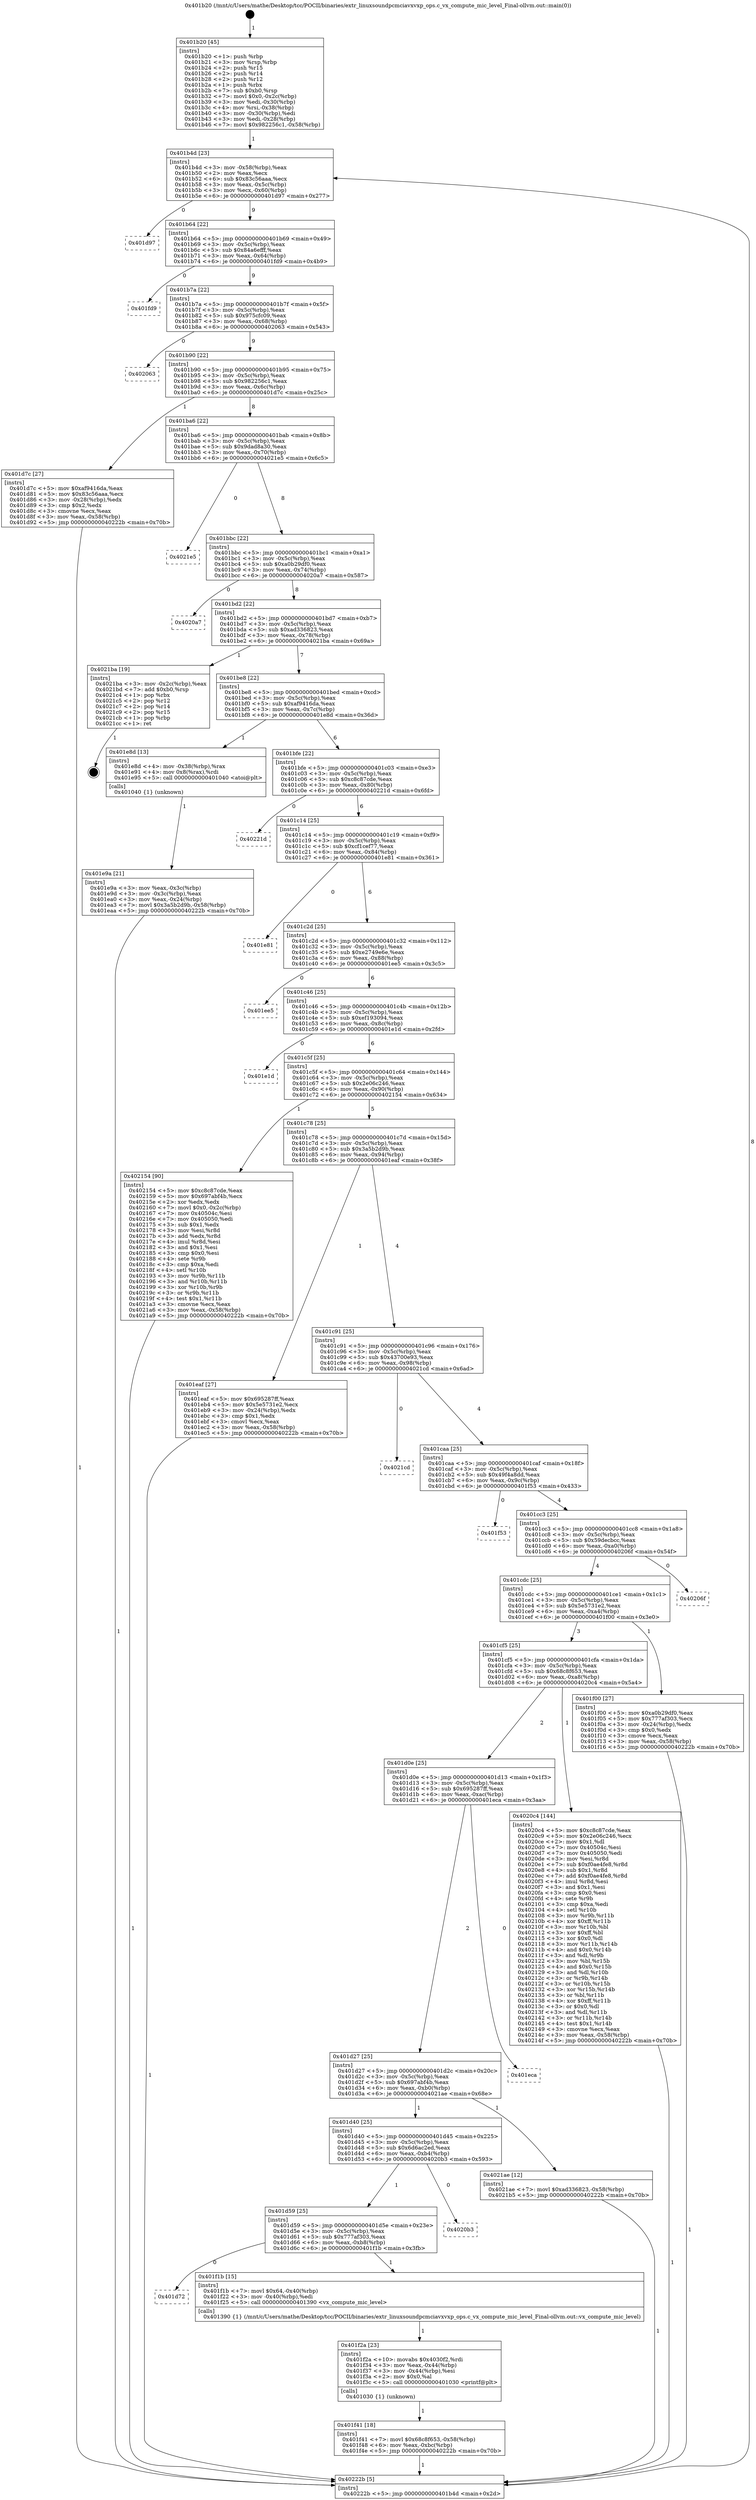 digraph "0x401b20" {
  label = "0x401b20 (/mnt/c/Users/mathe/Desktop/tcc/POCII/binaries/extr_linuxsoundpcmciavxvxp_ops.c_vx_compute_mic_level_Final-ollvm.out::main(0))"
  labelloc = "t"
  node[shape=record]

  Entry [label="",width=0.3,height=0.3,shape=circle,fillcolor=black,style=filled]
  "0x401b4d" [label="{
     0x401b4d [23]\l
     | [instrs]\l
     &nbsp;&nbsp;0x401b4d \<+3\>: mov -0x58(%rbp),%eax\l
     &nbsp;&nbsp;0x401b50 \<+2\>: mov %eax,%ecx\l
     &nbsp;&nbsp;0x401b52 \<+6\>: sub $0x83c56aaa,%ecx\l
     &nbsp;&nbsp;0x401b58 \<+3\>: mov %eax,-0x5c(%rbp)\l
     &nbsp;&nbsp;0x401b5b \<+3\>: mov %ecx,-0x60(%rbp)\l
     &nbsp;&nbsp;0x401b5e \<+6\>: je 0000000000401d97 \<main+0x277\>\l
  }"]
  "0x401d97" [label="{
     0x401d97\l
  }", style=dashed]
  "0x401b64" [label="{
     0x401b64 [22]\l
     | [instrs]\l
     &nbsp;&nbsp;0x401b64 \<+5\>: jmp 0000000000401b69 \<main+0x49\>\l
     &nbsp;&nbsp;0x401b69 \<+3\>: mov -0x5c(%rbp),%eax\l
     &nbsp;&nbsp;0x401b6c \<+5\>: sub $0x84a6efff,%eax\l
     &nbsp;&nbsp;0x401b71 \<+3\>: mov %eax,-0x64(%rbp)\l
     &nbsp;&nbsp;0x401b74 \<+6\>: je 0000000000401fd9 \<main+0x4b9\>\l
  }"]
  Exit [label="",width=0.3,height=0.3,shape=circle,fillcolor=black,style=filled,peripheries=2]
  "0x401fd9" [label="{
     0x401fd9\l
  }", style=dashed]
  "0x401b7a" [label="{
     0x401b7a [22]\l
     | [instrs]\l
     &nbsp;&nbsp;0x401b7a \<+5\>: jmp 0000000000401b7f \<main+0x5f\>\l
     &nbsp;&nbsp;0x401b7f \<+3\>: mov -0x5c(%rbp),%eax\l
     &nbsp;&nbsp;0x401b82 \<+5\>: sub $0x975cfc09,%eax\l
     &nbsp;&nbsp;0x401b87 \<+3\>: mov %eax,-0x68(%rbp)\l
     &nbsp;&nbsp;0x401b8a \<+6\>: je 0000000000402063 \<main+0x543\>\l
  }"]
  "0x401f41" [label="{
     0x401f41 [18]\l
     | [instrs]\l
     &nbsp;&nbsp;0x401f41 \<+7\>: movl $0x68c8f653,-0x58(%rbp)\l
     &nbsp;&nbsp;0x401f48 \<+6\>: mov %eax,-0xbc(%rbp)\l
     &nbsp;&nbsp;0x401f4e \<+5\>: jmp 000000000040222b \<main+0x70b\>\l
  }"]
  "0x402063" [label="{
     0x402063\l
  }", style=dashed]
  "0x401b90" [label="{
     0x401b90 [22]\l
     | [instrs]\l
     &nbsp;&nbsp;0x401b90 \<+5\>: jmp 0000000000401b95 \<main+0x75\>\l
     &nbsp;&nbsp;0x401b95 \<+3\>: mov -0x5c(%rbp),%eax\l
     &nbsp;&nbsp;0x401b98 \<+5\>: sub $0x982256c1,%eax\l
     &nbsp;&nbsp;0x401b9d \<+3\>: mov %eax,-0x6c(%rbp)\l
     &nbsp;&nbsp;0x401ba0 \<+6\>: je 0000000000401d7c \<main+0x25c\>\l
  }"]
  "0x401f2a" [label="{
     0x401f2a [23]\l
     | [instrs]\l
     &nbsp;&nbsp;0x401f2a \<+10\>: movabs $0x4030f2,%rdi\l
     &nbsp;&nbsp;0x401f34 \<+3\>: mov %eax,-0x44(%rbp)\l
     &nbsp;&nbsp;0x401f37 \<+3\>: mov -0x44(%rbp),%esi\l
     &nbsp;&nbsp;0x401f3a \<+2\>: mov $0x0,%al\l
     &nbsp;&nbsp;0x401f3c \<+5\>: call 0000000000401030 \<printf@plt\>\l
     | [calls]\l
     &nbsp;&nbsp;0x401030 \{1\} (unknown)\l
  }"]
  "0x401d7c" [label="{
     0x401d7c [27]\l
     | [instrs]\l
     &nbsp;&nbsp;0x401d7c \<+5\>: mov $0xaf9416da,%eax\l
     &nbsp;&nbsp;0x401d81 \<+5\>: mov $0x83c56aaa,%ecx\l
     &nbsp;&nbsp;0x401d86 \<+3\>: mov -0x28(%rbp),%edx\l
     &nbsp;&nbsp;0x401d89 \<+3\>: cmp $0x2,%edx\l
     &nbsp;&nbsp;0x401d8c \<+3\>: cmovne %ecx,%eax\l
     &nbsp;&nbsp;0x401d8f \<+3\>: mov %eax,-0x58(%rbp)\l
     &nbsp;&nbsp;0x401d92 \<+5\>: jmp 000000000040222b \<main+0x70b\>\l
  }"]
  "0x401ba6" [label="{
     0x401ba6 [22]\l
     | [instrs]\l
     &nbsp;&nbsp;0x401ba6 \<+5\>: jmp 0000000000401bab \<main+0x8b\>\l
     &nbsp;&nbsp;0x401bab \<+3\>: mov -0x5c(%rbp),%eax\l
     &nbsp;&nbsp;0x401bae \<+5\>: sub $0x9dad8a30,%eax\l
     &nbsp;&nbsp;0x401bb3 \<+3\>: mov %eax,-0x70(%rbp)\l
     &nbsp;&nbsp;0x401bb6 \<+6\>: je 00000000004021e5 \<main+0x6c5\>\l
  }"]
  "0x40222b" [label="{
     0x40222b [5]\l
     | [instrs]\l
     &nbsp;&nbsp;0x40222b \<+5\>: jmp 0000000000401b4d \<main+0x2d\>\l
  }"]
  "0x401b20" [label="{
     0x401b20 [45]\l
     | [instrs]\l
     &nbsp;&nbsp;0x401b20 \<+1\>: push %rbp\l
     &nbsp;&nbsp;0x401b21 \<+3\>: mov %rsp,%rbp\l
     &nbsp;&nbsp;0x401b24 \<+2\>: push %r15\l
     &nbsp;&nbsp;0x401b26 \<+2\>: push %r14\l
     &nbsp;&nbsp;0x401b28 \<+2\>: push %r12\l
     &nbsp;&nbsp;0x401b2a \<+1\>: push %rbx\l
     &nbsp;&nbsp;0x401b2b \<+7\>: sub $0xb0,%rsp\l
     &nbsp;&nbsp;0x401b32 \<+7\>: movl $0x0,-0x2c(%rbp)\l
     &nbsp;&nbsp;0x401b39 \<+3\>: mov %edi,-0x30(%rbp)\l
     &nbsp;&nbsp;0x401b3c \<+4\>: mov %rsi,-0x38(%rbp)\l
     &nbsp;&nbsp;0x401b40 \<+3\>: mov -0x30(%rbp),%edi\l
     &nbsp;&nbsp;0x401b43 \<+3\>: mov %edi,-0x28(%rbp)\l
     &nbsp;&nbsp;0x401b46 \<+7\>: movl $0x982256c1,-0x58(%rbp)\l
  }"]
  "0x401d72" [label="{
     0x401d72\l
  }", style=dashed]
  "0x4021e5" [label="{
     0x4021e5\l
  }", style=dashed]
  "0x401bbc" [label="{
     0x401bbc [22]\l
     | [instrs]\l
     &nbsp;&nbsp;0x401bbc \<+5\>: jmp 0000000000401bc1 \<main+0xa1\>\l
     &nbsp;&nbsp;0x401bc1 \<+3\>: mov -0x5c(%rbp),%eax\l
     &nbsp;&nbsp;0x401bc4 \<+5\>: sub $0xa0b29df0,%eax\l
     &nbsp;&nbsp;0x401bc9 \<+3\>: mov %eax,-0x74(%rbp)\l
     &nbsp;&nbsp;0x401bcc \<+6\>: je 00000000004020a7 \<main+0x587\>\l
  }"]
  "0x401f1b" [label="{
     0x401f1b [15]\l
     | [instrs]\l
     &nbsp;&nbsp;0x401f1b \<+7\>: movl $0x64,-0x40(%rbp)\l
     &nbsp;&nbsp;0x401f22 \<+3\>: mov -0x40(%rbp),%edi\l
     &nbsp;&nbsp;0x401f25 \<+5\>: call 0000000000401390 \<vx_compute_mic_level\>\l
     | [calls]\l
     &nbsp;&nbsp;0x401390 \{1\} (/mnt/c/Users/mathe/Desktop/tcc/POCII/binaries/extr_linuxsoundpcmciavxvxp_ops.c_vx_compute_mic_level_Final-ollvm.out::vx_compute_mic_level)\l
  }"]
  "0x4020a7" [label="{
     0x4020a7\l
  }", style=dashed]
  "0x401bd2" [label="{
     0x401bd2 [22]\l
     | [instrs]\l
     &nbsp;&nbsp;0x401bd2 \<+5\>: jmp 0000000000401bd7 \<main+0xb7\>\l
     &nbsp;&nbsp;0x401bd7 \<+3\>: mov -0x5c(%rbp),%eax\l
     &nbsp;&nbsp;0x401bda \<+5\>: sub $0xad336823,%eax\l
     &nbsp;&nbsp;0x401bdf \<+3\>: mov %eax,-0x78(%rbp)\l
     &nbsp;&nbsp;0x401be2 \<+6\>: je 00000000004021ba \<main+0x69a\>\l
  }"]
  "0x401d59" [label="{
     0x401d59 [25]\l
     | [instrs]\l
     &nbsp;&nbsp;0x401d59 \<+5\>: jmp 0000000000401d5e \<main+0x23e\>\l
     &nbsp;&nbsp;0x401d5e \<+3\>: mov -0x5c(%rbp),%eax\l
     &nbsp;&nbsp;0x401d61 \<+5\>: sub $0x777af303,%eax\l
     &nbsp;&nbsp;0x401d66 \<+6\>: mov %eax,-0xb8(%rbp)\l
     &nbsp;&nbsp;0x401d6c \<+6\>: je 0000000000401f1b \<main+0x3fb\>\l
  }"]
  "0x4021ba" [label="{
     0x4021ba [19]\l
     | [instrs]\l
     &nbsp;&nbsp;0x4021ba \<+3\>: mov -0x2c(%rbp),%eax\l
     &nbsp;&nbsp;0x4021bd \<+7\>: add $0xb0,%rsp\l
     &nbsp;&nbsp;0x4021c4 \<+1\>: pop %rbx\l
     &nbsp;&nbsp;0x4021c5 \<+2\>: pop %r12\l
     &nbsp;&nbsp;0x4021c7 \<+2\>: pop %r14\l
     &nbsp;&nbsp;0x4021c9 \<+2\>: pop %r15\l
     &nbsp;&nbsp;0x4021cb \<+1\>: pop %rbp\l
     &nbsp;&nbsp;0x4021cc \<+1\>: ret\l
  }"]
  "0x401be8" [label="{
     0x401be8 [22]\l
     | [instrs]\l
     &nbsp;&nbsp;0x401be8 \<+5\>: jmp 0000000000401bed \<main+0xcd\>\l
     &nbsp;&nbsp;0x401bed \<+3\>: mov -0x5c(%rbp),%eax\l
     &nbsp;&nbsp;0x401bf0 \<+5\>: sub $0xaf9416da,%eax\l
     &nbsp;&nbsp;0x401bf5 \<+3\>: mov %eax,-0x7c(%rbp)\l
     &nbsp;&nbsp;0x401bf8 \<+6\>: je 0000000000401e8d \<main+0x36d\>\l
  }"]
  "0x4020b3" [label="{
     0x4020b3\l
  }", style=dashed]
  "0x401e8d" [label="{
     0x401e8d [13]\l
     | [instrs]\l
     &nbsp;&nbsp;0x401e8d \<+4\>: mov -0x38(%rbp),%rax\l
     &nbsp;&nbsp;0x401e91 \<+4\>: mov 0x8(%rax),%rdi\l
     &nbsp;&nbsp;0x401e95 \<+5\>: call 0000000000401040 \<atoi@plt\>\l
     | [calls]\l
     &nbsp;&nbsp;0x401040 \{1\} (unknown)\l
  }"]
  "0x401bfe" [label="{
     0x401bfe [22]\l
     | [instrs]\l
     &nbsp;&nbsp;0x401bfe \<+5\>: jmp 0000000000401c03 \<main+0xe3\>\l
     &nbsp;&nbsp;0x401c03 \<+3\>: mov -0x5c(%rbp),%eax\l
     &nbsp;&nbsp;0x401c06 \<+5\>: sub $0xc8c87cde,%eax\l
     &nbsp;&nbsp;0x401c0b \<+3\>: mov %eax,-0x80(%rbp)\l
     &nbsp;&nbsp;0x401c0e \<+6\>: je 000000000040221d \<main+0x6fd\>\l
  }"]
  "0x401e9a" [label="{
     0x401e9a [21]\l
     | [instrs]\l
     &nbsp;&nbsp;0x401e9a \<+3\>: mov %eax,-0x3c(%rbp)\l
     &nbsp;&nbsp;0x401e9d \<+3\>: mov -0x3c(%rbp),%eax\l
     &nbsp;&nbsp;0x401ea0 \<+3\>: mov %eax,-0x24(%rbp)\l
     &nbsp;&nbsp;0x401ea3 \<+7\>: movl $0x3a5b2d9b,-0x58(%rbp)\l
     &nbsp;&nbsp;0x401eaa \<+5\>: jmp 000000000040222b \<main+0x70b\>\l
  }"]
  "0x401d40" [label="{
     0x401d40 [25]\l
     | [instrs]\l
     &nbsp;&nbsp;0x401d40 \<+5\>: jmp 0000000000401d45 \<main+0x225\>\l
     &nbsp;&nbsp;0x401d45 \<+3\>: mov -0x5c(%rbp),%eax\l
     &nbsp;&nbsp;0x401d48 \<+5\>: sub $0x6d6ac2ed,%eax\l
     &nbsp;&nbsp;0x401d4d \<+6\>: mov %eax,-0xb4(%rbp)\l
     &nbsp;&nbsp;0x401d53 \<+6\>: je 00000000004020b3 \<main+0x593\>\l
  }"]
  "0x40221d" [label="{
     0x40221d\l
  }", style=dashed]
  "0x401c14" [label="{
     0x401c14 [25]\l
     | [instrs]\l
     &nbsp;&nbsp;0x401c14 \<+5\>: jmp 0000000000401c19 \<main+0xf9\>\l
     &nbsp;&nbsp;0x401c19 \<+3\>: mov -0x5c(%rbp),%eax\l
     &nbsp;&nbsp;0x401c1c \<+5\>: sub $0xcf1cef77,%eax\l
     &nbsp;&nbsp;0x401c21 \<+6\>: mov %eax,-0x84(%rbp)\l
     &nbsp;&nbsp;0x401c27 \<+6\>: je 0000000000401e81 \<main+0x361\>\l
  }"]
  "0x4021ae" [label="{
     0x4021ae [12]\l
     | [instrs]\l
     &nbsp;&nbsp;0x4021ae \<+7\>: movl $0xad336823,-0x58(%rbp)\l
     &nbsp;&nbsp;0x4021b5 \<+5\>: jmp 000000000040222b \<main+0x70b\>\l
  }"]
  "0x401e81" [label="{
     0x401e81\l
  }", style=dashed]
  "0x401c2d" [label="{
     0x401c2d [25]\l
     | [instrs]\l
     &nbsp;&nbsp;0x401c2d \<+5\>: jmp 0000000000401c32 \<main+0x112\>\l
     &nbsp;&nbsp;0x401c32 \<+3\>: mov -0x5c(%rbp),%eax\l
     &nbsp;&nbsp;0x401c35 \<+5\>: sub $0xe2749e6e,%eax\l
     &nbsp;&nbsp;0x401c3a \<+6\>: mov %eax,-0x88(%rbp)\l
     &nbsp;&nbsp;0x401c40 \<+6\>: je 0000000000401ee5 \<main+0x3c5\>\l
  }"]
  "0x401d27" [label="{
     0x401d27 [25]\l
     | [instrs]\l
     &nbsp;&nbsp;0x401d27 \<+5\>: jmp 0000000000401d2c \<main+0x20c\>\l
     &nbsp;&nbsp;0x401d2c \<+3\>: mov -0x5c(%rbp),%eax\l
     &nbsp;&nbsp;0x401d2f \<+5\>: sub $0x697abf4b,%eax\l
     &nbsp;&nbsp;0x401d34 \<+6\>: mov %eax,-0xb0(%rbp)\l
     &nbsp;&nbsp;0x401d3a \<+6\>: je 00000000004021ae \<main+0x68e\>\l
  }"]
  "0x401ee5" [label="{
     0x401ee5\l
  }", style=dashed]
  "0x401c46" [label="{
     0x401c46 [25]\l
     | [instrs]\l
     &nbsp;&nbsp;0x401c46 \<+5\>: jmp 0000000000401c4b \<main+0x12b\>\l
     &nbsp;&nbsp;0x401c4b \<+3\>: mov -0x5c(%rbp),%eax\l
     &nbsp;&nbsp;0x401c4e \<+5\>: sub $0xef193094,%eax\l
     &nbsp;&nbsp;0x401c53 \<+6\>: mov %eax,-0x8c(%rbp)\l
     &nbsp;&nbsp;0x401c59 \<+6\>: je 0000000000401e1d \<main+0x2fd\>\l
  }"]
  "0x401eca" [label="{
     0x401eca\l
  }", style=dashed]
  "0x401e1d" [label="{
     0x401e1d\l
  }", style=dashed]
  "0x401c5f" [label="{
     0x401c5f [25]\l
     | [instrs]\l
     &nbsp;&nbsp;0x401c5f \<+5\>: jmp 0000000000401c64 \<main+0x144\>\l
     &nbsp;&nbsp;0x401c64 \<+3\>: mov -0x5c(%rbp),%eax\l
     &nbsp;&nbsp;0x401c67 \<+5\>: sub $0x2e06c246,%eax\l
     &nbsp;&nbsp;0x401c6c \<+6\>: mov %eax,-0x90(%rbp)\l
     &nbsp;&nbsp;0x401c72 \<+6\>: je 0000000000402154 \<main+0x634\>\l
  }"]
  "0x401d0e" [label="{
     0x401d0e [25]\l
     | [instrs]\l
     &nbsp;&nbsp;0x401d0e \<+5\>: jmp 0000000000401d13 \<main+0x1f3\>\l
     &nbsp;&nbsp;0x401d13 \<+3\>: mov -0x5c(%rbp),%eax\l
     &nbsp;&nbsp;0x401d16 \<+5\>: sub $0x695287ff,%eax\l
     &nbsp;&nbsp;0x401d1b \<+6\>: mov %eax,-0xac(%rbp)\l
     &nbsp;&nbsp;0x401d21 \<+6\>: je 0000000000401eca \<main+0x3aa\>\l
  }"]
  "0x402154" [label="{
     0x402154 [90]\l
     | [instrs]\l
     &nbsp;&nbsp;0x402154 \<+5\>: mov $0xc8c87cde,%eax\l
     &nbsp;&nbsp;0x402159 \<+5\>: mov $0x697abf4b,%ecx\l
     &nbsp;&nbsp;0x40215e \<+2\>: xor %edx,%edx\l
     &nbsp;&nbsp;0x402160 \<+7\>: movl $0x0,-0x2c(%rbp)\l
     &nbsp;&nbsp;0x402167 \<+7\>: mov 0x40504c,%esi\l
     &nbsp;&nbsp;0x40216e \<+7\>: mov 0x405050,%edi\l
     &nbsp;&nbsp;0x402175 \<+3\>: sub $0x1,%edx\l
     &nbsp;&nbsp;0x402178 \<+3\>: mov %esi,%r8d\l
     &nbsp;&nbsp;0x40217b \<+3\>: add %edx,%r8d\l
     &nbsp;&nbsp;0x40217e \<+4\>: imul %r8d,%esi\l
     &nbsp;&nbsp;0x402182 \<+3\>: and $0x1,%esi\l
     &nbsp;&nbsp;0x402185 \<+3\>: cmp $0x0,%esi\l
     &nbsp;&nbsp;0x402188 \<+4\>: sete %r9b\l
     &nbsp;&nbsp;0x40218c \<+3\>: cmp $0xa,%edi\l
     &nbsp;&nbsp;0x40218f \<+4\>: setl %r10b\l
     &nbsp;&nbsp;0x402193 \<+3\>: mov %r9b,%r11b\l
     &nbsp;&nbsp;0x402196 \<+3\>: and %r10b,%r11b\l
     &nbsp;&nbsp;0x402199 \<+3\>: xor %r10b,%r9b\l
     &nbsp;&nbsp;0x40219c \<+3\>: or %r9b,%r11b\l
     &nbsp;&nbsp;0x40219f \<+4\>: test $0x1,%r11b\l
     &nbsp;&nbsp;0x4021a3 \<+3\>: cmovne %ecx,%eax\l
     &nbsp;&nbsp;0x4021a6 \<+3\>: mov %eax,-0x58(%rbp)\l
     &nbsp;&nbsp;0x4021a9 \<+5\>: jmp 000000000040222b \<main+0x70b\>\l
  }"]
  "0x401c78" [label="{
     0x401c78 [25]\l
     | [instrs]\l
     &nbsp;&nbsp;0x401c78 \<+5\>: jmp 0000000000401c7d \<main+0x15d\>\l
     &nbsp;&nbsp;0x401c7d \<+3\>: mov -0x5c(%rbp),%eax\l
     &nbsp;&nbsp;0x401c80 \<+5\>: sub $0x3a5b2d9b,%eax\l
     &nbsp;&nbsp;0x401c85 \<+6\>: mov %eax,-0x94(%rbp)\l
     &nbsp;&nbsp;0x401c8b \<+6\>: je 0000000000401eaf \<main+0x38f\>\l
  }"]
  "0x4020c4" [label="{
     0x4020c4 [144]\l
     | [instrs]\l
     &nbsp;&nbsp;0x4020c4 \<+5\>: mov $0xc8c87cde,%eax\l
     &nbsp;&nbsp;0x4020c9 \<+5\>: mov $0x2e06c246,%ecx\l
     &nbsp;&nbsp;0x4020ce \<+2\>: mov $0x1,%dl\l
     &nbsp;&nbsp;0x4020d0 \<+7\>: mov 0x40504c,%esi\l
     &nbsp;&nbsp;0x4020d7 \<+7\>: mov 0x405050,%edi\l
     &nbsp;&nbsp;0x4020de \<+3\>: mov %esi,%r8d\l
     &nbsp;&nbsp;0x4020e1 \<+7\>: sub $0xf0ae4fe8,%r8d\l
     &nbsp;&nbsp;0x4020e8 \<+4\>: sub $0x1,%r8d\l
     &nbsp;&nbsp;0x4020ec \<+7\>: add $0xf0ae4fe8,%r8d\l
     &nbsp;&nbsp;0x4020f3 \<+4\>: imul %r8d,%esi\l
     &nbsp;&nbsp;0x4020f7 \<+3\>: and $0x1,%esi\l
     &nbsp;&nbsp;0x4020fa \<+3\>: cmp $0x0,%esi\l
     &nbsp;&nbsp;0x4020fd \<+4\>: sete %r9b\l
     &nbsp;&nbsp;0x402101 \<+3\>: cmp $0xa,%edi\l
     &nbsp;&nbsp;0x402104 \<+4\>: setl %r10b\l
     &nbsp;&nbsp;0x402108 \<+3\>: mov %r9b,%r11b\l
     &nbsp;&nbsp;0x40210b \<+4\>: xor $0xff,%r11b\l
     &nbsp;&nbsp;0x40210f \<+3\>: mov %r10b,%bl\l
     &nbsp;&nbsp;0x402112 \<+3\>: xor $0xff,%bl\l
     &nbsp;&nbsp;0x402115 \<+3\>: xor $0x0,%dl\l
     &nbsp;&nbsp;0x402118 \<+3\>: mov %r11b,%r14b\l
     &nbsp;&nbsp;0x40211b \<+4\>: and $0x0,%r14b\l
     &nbsp;&nbsp;0x40211f \<+3\>: and %dl,%r9b\l
     &nbsp;&nbsp;0x402122 \<+3\>: mov %bl,%r15b\l
     &nbsp;&nbsp;0x402125 \<+4\>: and $0x0,%r15b\l
     &nbsp;&nbsp;0x402129 \<+3\>: and %dl,%r10b\l
     &nbsp;&nbsp;0x40212c \<+3\>: or %r9b,%r14b\l
     &nbsp;&nbsp;0x40212f \<+3\>: or %r10b,%r15b\l
     &nbsp;&nbsp;0x402132 \<+3\>: xor %r15b,%r14b\l
     &nbsp;&nbsp;0x402135 \<+3\>: or %bl,%r11b\l
     &nbsp;&nbsp;0x402138 \<+4\>: xor $0xff,%r11b\l
     &nbsp;&nbsp;0x40213c \<+3\>: or $0x0,%dl\l
     &nbsp;&nbsp;0x40213f \<+3\>: and %dl,%r11b\l
     &nbsp;&nbsp;0x402142 \<+3\>: or %r11b,%r14b\l
     &nbsp;&nbsp;0x402145 \<+4\>: test $0x1,%r14b\l
     &nbsp;&nbsp;0x402149 \<+3\>: cmovne %ecx,%eax\l
     &nbsp;&nbsp;0x40214c \<+3\>: mov %eax,-0x58(%rbp)\l
     &nbsp;&nbsp;0x40214f \<+5\>: jmp 000000000040222b \<main+0x70b\>\l
  }"]
  "0x401eaf" [label="{
     0x401eaf [27]\l
     | [instrs]\l
     &nbsp;&nbsp;0x401eaf \<+5\>: mov $0x695287ff,%eax\l
     &nbsp;&nbsp;0x401eb4 \<+5\>: mov $0x5e5731e2,%ecx\l
     &nbsp;&nbsp;0x401eb9 \<+3\>: mov -0x24(%rbp),%edx\l
     &nbsp;&nbsp;0x401ebc \<+3\>: cmp $0x1,%edx\l
     &nbsp;&nbsp;0x401ebf \<+3\>: cmovl %ecx,%eax\l
     &nbsp;&nbsp;0x401ec2 \<+3\>: mov %eax,-0x58(%rbp)\l
     &nbsp;&nbsp;0x401ec5 \<+5\>: jmp 000000000040222b \<main+0x70b\>\l
  }"]
  "0x401c91" [label="{
     0x401c91 [25]\l
     | [instrs]\l
     &nbsp;&nbsp;0x401c91 \<+5\>: jmp 0000000000401c96 \<main+0x176\>\l
     &nbsp;&nbsp;0x401c96 \<+3\>: mov -0x5c(%rbp),%eax\l
     &nbsp;&nbsp;0x401c99 \<+5\>: sub $0x43700e93,%eax\l
     &nbsp;&nbsp;0x401c9e \<+6\>: mov %eax,-0x98(%rbp)\l
     &nbsp;&nbsp;0x401ca4 \<+6\>: je 00000000004021cd \<main+0x6ad\>\l
  }"]
  "0x401cf5" [label="{
     0x401cf5 [25]\l
     | [instrs]\l
     &nbsp;&nbsp;0x401cf5 \<+5\>: jmp 0000000000401cfa \<main+0x1da\>\l
     &nbsp;&nbsp;0x401cfa \<+3\>: mov -0x5c(%rbp),%eax\l
     &nbsp;&nbsp;0x401cfd \<+5\>: sub $0x68c8f653,%eax\l
     &nbsp;&nbsp;0x401d02 \<+6\>: mov %eax,-0xa8(%rbp)\l
     &nbsp;&nbsp;0x401d08 \<+6\>: je 00000000004020c4 \<main+0x5a4\>\l
  }"]
  "0x4021cd" [label="{
     0x4021cd\l
  }", style=dashed]
  "0x401caa" [label="{
     0x401caa [25]\l
     | [instrs]\l
     &nbsp;&nbsp;0x401caa \<+5\>: jmp 0000000000401caf \<main+0x18f\>\l
     &nbsp;&nbsp;0x401caf \<+3\>: mov -0x5c(%rbp),%eax\l
     &nbsp;&nbsp;0x401cb2 \<+5\>: sub $0x49f4a8dd,%eax\l
     &nbsp;&nbsp;0x401cb7 \<+6\>: mov %eax,-0x9c(%rbp)\l
     &nbsp;&nbsp;0x401cbd \<+6\>: je 0000000000401f53 \<main+0x433\>\l
  }"]
  "0x401f00" [label="{
     0x401f00 [27]\l
     | [instrs]\l
     &nbsp;&nbsp;0x401f00 \<+5\>: mov $0xa0b29df0,%eax\l
     &nbsp;&nbsp;0x401f05 \<+5\>: mov $0x777af303,%ecx\l
     &nbsp;&nbsp;0x401f0a \<+3\>: mov -0x24(%rbp),%edx\l
     &nbsp;&nbsp;0x401f0d \<+3\>: cmp $0x0,%edx\l
     &nbsp;&nbsp;0x401f10 \<+3\>: cmove %ecx,%eax\l
     &nbsp;&nbsp;0x401f13 \<+3\>: mov %eax,-0x58(%rbp)\l
     &nbsp;&nbsp;0x401f16 \<+5\>: jmp 000000000040222b \<main+0x70b\>\l
  }"]
  "0x401f53" [label="{
     0x401f53\l
  }", style=dashed]
  "0x401cc3" [label="{
     0x401cc3 [25]\l
     | [instrs]\l
     &nbsp;&nbsp;0x401cc3 \<+5\>: jmp 0000000000401cc8 \<main+0x1a8\>\l
     &nbsp;&nbsp;0x401cc8 \<+3\>: mov -0x5c(%rbp),%eax\l
     &nbsp;&nbsp;0x401ccb \<+5\>: sub $0x59decbcc,%eax\l
     &nbsp;&nbsp;0x401cd0 \<+6\>: mov %eax,-0xa0(%rbp)\l
     &nbsp;&nbsp;0x401cd6 \<+6\>: je 000000000040206f \<main+0x54f\>\l
  }"]
  "0x401cdc" [label="{
     0x401cdc [25]\l
     | [instrs]\l
     &nbsp;&nbsp;0x401cdc \<+5\>: jmp 0000000000401ce1 \<main+0x1c1\>\l
     &nbsp;&nbsp;0x401ce1 \<+3\>: mov -0x5c(%rbp),%eax\l
     &nbsp;&nbsp;0x401ce4 \<+5\>: sub $0x5e5731e2,%eax\l
     &nbsp;&nbsp;0x401ce9 \<+6\>: mov %eax,-0xa4(%rbp)\l
     &nbsp;&nbsp;0x401cef \<+6\>: je 0000000000401f00 \<main+0x3e0\>\l
  }"]
  "0x40206f" [label="{
     0x40206f\l
  }", style=dashed]
  Entry -> "0x401b20" [label=" 1"]
  "0x401b4d" -> "0x401d97" [label=" 0"]
  "0x401b4d" -> "0x401b64" [label=" 9"]
  "0x4021ba" -> Exit [label=" 1"]
  "0x401b64" -> "0x401fd9" [label=" 0"]
  "0x401b64" -> "0x401b7a" [label=" 9"]
  "0x4021ae" -> "0x40222b" [label=" 1"]
  "0x401b7a" -> "0x402063" [label=" 0"]
  "0x401b7a" -> "0x401b90" [label=" 9"]
  "0x402154" -> "0x40222b" [label=" 1"]
  "0x401b90" -> "0x401d7c" [label=" 1"]
  "0x401b90" -> "0x401ba6" [label=" 8"]
  "0x401d7c" -> "0x40222b" [label=" 1"]
  "0x401b20" -> "0x401b4d" [label=" 1"]
  "0x40222b" -> "0x401b4d" [label=" 8"]
  "0x4020c4" -> "0x40222b" [label=" 1"]
  "0x401ba6" -> "0x4021e5" [label=" 0"]
  "0x401ba6" -> "0x401bbc" [label=" 8"]
  "0x401f41" -> "0x40222b" [label=" 1"]
  "0x401bbc" -> "0x4020a7" [label=" 0"]
  "0x401bbc" -> "0x401bd2" [label=" 8"]
  "0x401f2a" -> "0x401f41" [label=" 1"]
  "0x401bd2" -> "0x4021ba" [label=" 1"]
  "0x401bd2" -> "0x401be8" [label=" 7"]
  "0x401d59" -> "0x401d72" [label=" 0"]
  "0x401be8" -> "0x401e8d" [label=" 1"]
  "0x401be8" -> "0x401bfe" [label=" 6"]
  "0x401e8d" -> "0x401e9a" [label=" 1"]
  "0x401e9a" -> "0x40222b" [label=" 1"]
  "0x401d59" -> "0x401f1b" [label=" 1"]
  "0x401bfe" -> "0x40221d" [label=" 0"]
  "0x401bfe" -> "0x401c14" [label=" 6"]
  "0x401d40" -> "0x401d59" [label=" 1"]
  "0x401c14" -> "0x401e81" [label=" 0"]
  "0x401c14" -> "0x401c2d" [label=" 6"]
  "0x401d40" -> "0x4020b3" [label=" 0"]
  "0x401c2d" -> "0x401ee5" [label=" 0"]
  "0x401c2d" -> "0x401c46" [label=" 6"]
  "0x401d27" -> "0x401d40" [label=" 1"]
  "0x401c46" -> "0x401e1d" [label=" 0"]
  "0x401c46" -> "0x401c5f" [label=" 6"]
  "0x401d27" -> "0x4021ae" [label=" 1"]
  "0x401c5f" -> "0x402154" [label=" 1"]
  "0x401c5f" -> "0x401c78" [label=" 5"]
  "0x401d0e" -> "0x401d27" [label=" 2"]
  "0x401c78" -> "0x401eaf" [label=" 1"]
  "0x401c78" -> "0x401c91" [label=" 4"]
  "0x401eaf" -> "0x40222b" [label=" 1"]
  "0x401d0e" -> "0x401eca" [label=" 0"]
  "0x401c91" -> "0x4021cd" [label=" 0"]
  "0x401c91" -> "0x401caa" [label=" 4"]
  "0x401cf5" -> "0x401d0e" [label=" 2"]
  "0x401caa" -> "0x401f53" [label=" 0"]
  "0x401caa" -> "0x401cc3" [label=" 4"]
  "0x401cf5" -> "0x4020c4" [label=" 1"]
  "0x401cc3" -> "0x40206f" [label=" 0"]
  "0x401cc3" -> "0x401cdc" [label=" 4"]
  "0x401f1b" -> "0x401f2a" [label=" 1"]
  "0x401cdc" -> "0x401f00" [label=" 1"]
  "0x401cdc" -> "0x401cf5" [label=" 3"]
  "0x401f00" -> "0x40222b" [label=" 1"]
}
